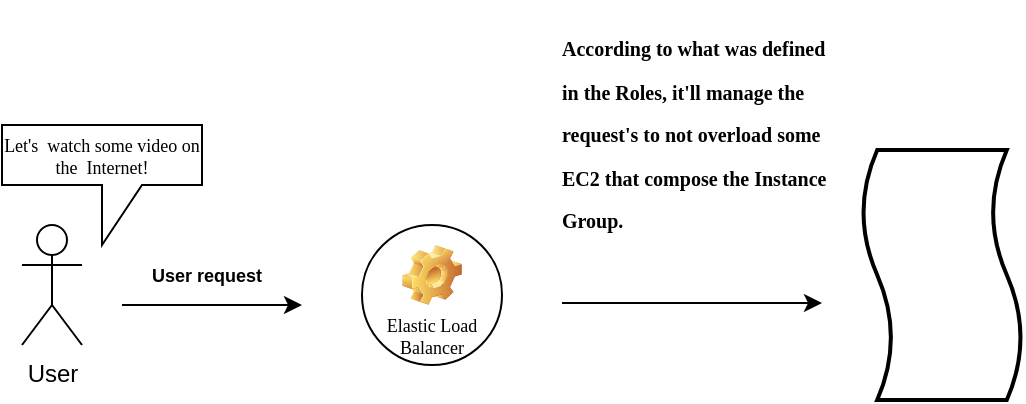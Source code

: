 <mxfile version="20.0.4" type="github">
  <diagram id="jTe92dpSTe3RsPwoJPdz" name="Page-1">
    <mxGraphModel dx="868" dy="450" grid="1" gridSize="10" guides="1" tooltips="1" connect="1" arrows="1" fold="1" page="1" pageScale="1" pageWidth="850" pageHeight="1100" math="0" shadow="0">
      <root>
        <mxCell id="0" />
        <mxCell id="1" parent="0" />
        <mxCell id="9j3UkzVrM6BfzUg-JPx_-14" value="" style="group" vertex="1" connectable="0" parent="1">
          <mxGeometry x="80" y="440" width="510" height="190" as="geometry" />
        </mxCell>
        <mxCell id="9j3UkzVrM6BfzUg-JPx_-1" value="User" style="shape=umlActor;verticalLabelPosition=bottom;verticalAlign=top;html=1;outlineConnect=0;" vertex="1" parent="9j3UkzVrM6BfzUg-JPx_-14">
          <mxGeometry x="10" y="102.5" width="30" height="60" as="geometry" />
        </mxCell>
        <mxCell id="9j3UkzVrM6BfzUg-JPx_-4" value="" style="endArrow=classic;html=1;rounded=0;" edge="1" parent="9j3UkzVrM6BfzUg-JPx_-14">
          <mxGeometry width="50" height="50" relative="1" as="geometry">
            <mxPoint x="60" y="142.5" as="sourcePoint" />
            <mxPoint x="150" y="142.5" as="targetPoint" />
          </mxGeometry>
        </mxCell>
        <mxCell id="9j3UkzVrM6BfzUg-JPx_-5" value="&lt;h1&gt;&lt;font style=&quot;font-size: 9px;&quot;&gt;User request&lt;/font&gt;&lt;/h1&gt;" style="text;html=1;strokeColor=none;fillColor=none;spacing=5;spacingTop=-20;whiteSpace=wrap;overflow=hidden;rounded=0;" vertex="1" parent="9j3UkzVrM6BfzUg-JPx_-14">
          <mxGeometry x="70" y="102.5" width="100" height="30" as="geometry" />
        </mxCell>
        <mxCell id="9j3UkzVrM6BfzUg-JPx_-6" value="Let&#39;s&amp;nbsp; watch some video on the&amp;nbsp; Internet!" style="shape=callout;whiteSpace=wrap;html=1;perimeter=calloutPerimeter;fontFamily=Times New Roman;fontSize=9;" vertex="1" parent="9j3UkzVrM6BfzUg-JPx_-14">
          <mxGeometry y="52.5" width="100" height="60" as="geometry" />
        </mxCell>
        <mxCell id="9j3UkzVrM6BfzUg-JPx_-7" value="" style="ellipse;whiteSpace=wrap;html=1;aspect=fixed;fontFamily=Times New Roman;fontSize=9;align=center;" vertex="1" parent="9j3UkzVrM6BfzUg-JPx_-14">
          <mxGeometry x="180" y="102.5" width="70" height="70" as="geometry" />
        </mxCell>
        <mxCell id="9j3UkzVrM6BfzUg-JPx_-8" value="Elastic Load Balancer" style="text;html=1;strokeColor=none;fillColor=none;align=center;verticalAlign=middle;whiteSpace=wrap;rounded=0;fontFamily=Times New Roman;fontSize=9;" vertex="1" parent="9j3UkzVrM6BfzUg-JPx_-14">
          <mxGeometry x="185" y="142.5" width="60" height="30" as="geometry" />
        </mxCell>
        <mxCell id="9j3UkzVrM6BfzUg-JPx_-9" value="" style="shape=image;html=1;verticalLabelPosition=bottom;verticalAlign=top;imageAspect=0;image=img/clipart/Gear_128x128.png;fontFamily=Times New Roman;fontSize=9;" vertex="1" parent="9j3UkzVrM6BfzUg-JPx_-14">
          <mxGeometry x="200" y="112.5" width="30" height="30" as="geometry" />
        </mxCell>
        <mxCell id="9j3UkzVrM6BfzUg-JPx_-11" value="" style="shape=tape;whiteSpace=wrap;html=1;strokeWidth=2;size=0.19;fontFamily=Times New Roman;fontSize=9;direction=south;" vertex="1" parent="9j3UkzVrM6BfzUg-JPx_-14">
          <mxGeometry x="430" y="65" width="80" height="125" as="geometry" />
        </mxCell>
        <mxCell id="9j3UkzVrM6BfzUg-JPx_-12" value="" style="endArrow=classic;html=1;rounded=0;fontFamily=Times New Roman;fontSize=9;" edge="1" parent="9j3UkzVrM6BfzUg-JPx_-14">
          <mxGeometry width="50" height="50" relative="1" as="geometry">
            <mxPoint x="280" y="141.5" as="sourcePoint" />
            <mxPoint x="410" y="141.5" as="targetPoint" />
          </mxGeometry>
        </mxCell>
        <mxCell id="9j3UkzVrM6BfzUg-JPx_-13" value="&lt;h1&gt;&lt;font style=&quot;font-size: 10px;&quot;&gt;According to what was defined in the Roles, it&#39;ll manage the request&#39;s to not overload some EC2 that compose the Instance Group.&lt;/font&gt;&lt;/h1&gt;" style="text;html=1;strokeColor=none;fillColor=none;spacing=5;spacingTop=-20;whiteSpace=wrap;overflow=hidden;rounded=0;fontFamily=Times New Roman;fontSize=9;" vertex="1" parent="9j3UkzVrM6BfzUg-JPx_-14">
          <mxGeometry x="275" width="150" height="112.5" as="geometry" />
        </mxCell>
      </root>
    </mxGraphModel>
  </diagram>
</mxfile>

